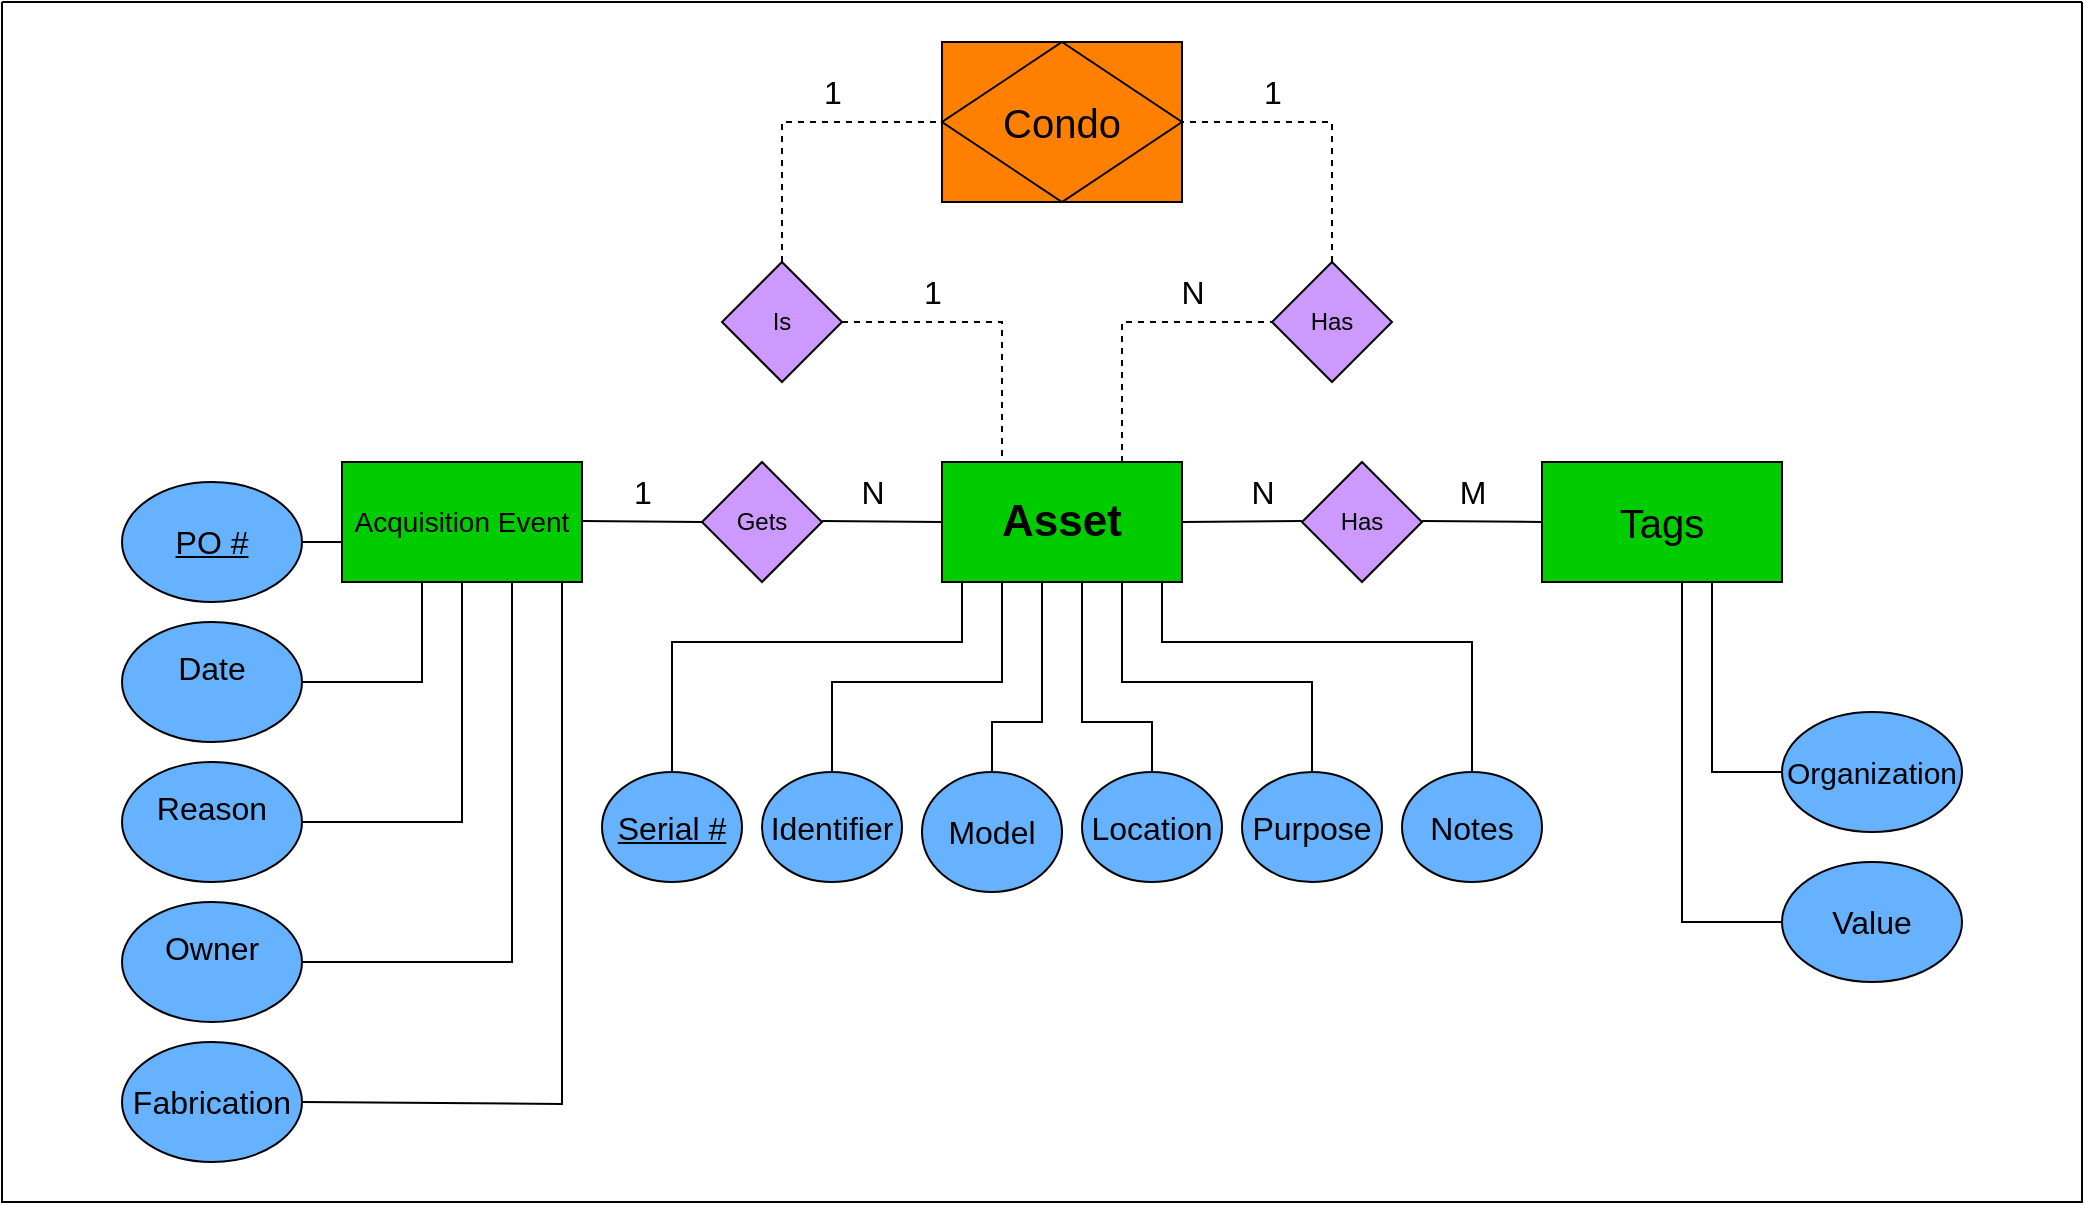 <mxfile version="24.5.2" type="device">
  <diagram name="Page-1" id="74e2e168-ea6b-b213-b513-2b3c1d86103e">
    <mxGraphModel dx="1195" dy="622" grid="1" gridSize="10" guides="1" tooltips="1" connect="1" arrows="1" fold="1" page="0" pageScale="1" pageWidth="1100" pageHeight="850" background="#FFFFFF" math="0" shadow="0">
      <root>
        <mxCell id="0" />
        <mxCell id="1" parent="0" />
        <mxCell id="tXQdEWdfQbnc47CWB7LX-1" value="&lt;b&gt;&lt;font style=&quot;font-size: 22px;&quot;&gt;Asset&lt;/font&gt;&lt;/b&gt;" style="rounded=0;whiteSpace=wrap;html=1;labelBackgroundColor=none;fillColor=#00CC00;" parent="1" vertex="1">
          <mxGeometry x="470" y="270" width="120" height="60" as="geometry" />
        </mxCell>
        <mxCell id="tXQdEWdfQbnc47CWB7LX-4" value="&lt;div&gt;Is&lt;/div&gt;" style="rhombus;whiteSpace=wrap;html=1;rounded=0;labelBackgroundColor=none;fillColor=#CC99FF;" parent="1" vertex="1">
          <mxGeometry x="360" y="170" width="60" height="60" as="geometry" />
        </mxCell>
        <mxCell id="tXQdEWdfQbnc47CWB7LX-5" value="&lt;font style=&quot;font-size: 14px;&quot;&gt;Acquisition Event&lt;b&gt;&lt;br&gt;&lt;/b&gt;&lt;/font&gt;" style="rounded=0;whiteSpace=wrap;html=1;labelBackgroundColor=none;fillColor=#00CC00;" parent="1" vertex="1">
          <mxGeometry x="170" y="270" width="120" height="60" as="geometry" />
        </mxCell>
        <mxCell id="tXQdEWdfQbnc47CWB7LX-6" value="&lt;div&gt;Has&lt;/div&gt;" style="rhombus;whiteSpace=wrap;html=1;rounded=0;labelBackgroundColor=none;fillColor=#CC99FF;" parent="1" vertex="1">
          <mxGeometry x="650" y="270" width="60" height="60" as="geometry" />
        </mxCell>
        <mxCell id="tXQdEWdfQbnc47CWB7LX-7" value="&lt;font style=&quot;font-size: 20px;&quot;&gt;Tags&lt;/font&gt;" style="rounded=0;whiteSpace=wrap;html=1;labelBackgroundColor=none;fillColor=#00CC00;" parent="1" vertex="1">
          <mxGeometry x="770" y="270" width="120" height="60" as="geometry" />
        </mxCell>
        <mxCell id="tXQdEWdfQbnc47CWB7LX-9" value="" style="endArrow=none;html=1;rounded=0;entryX=0;entryY=0.5;entryDx=0;entryDy=0;exitX=1;exitY=0.5;exitDx=0;exitDy=0;labelBackgroundColor=none;fontColor=default;" parent="1" target="tXQdEWdfQbnc47CWB7LX-1" edge="1">
          <mxGeometry width="50" height="50" relative="1" as="geometry">
            <mxPoint x="410" y="299.5" as="sourcePoint" />
            <mxPoint x="480" y="299.5" as="targetPoint" />
          </mxGeometry>
        </mxCell>
        <mxCell id="tXQdEWdfQbnc47CWB7LX-11" value="" style="endArrow=none;html=1;rounded=0;entryX=0;entryY=0.5;entryDx=0;entryDy=0;exitX=1;exitY=0.5;exitDx=0;exitDy=0;labelBackgroundColor=none;fontColor=default;" parent="1" source="tXQdEWdfQbnc47CWB7LX-1" edge="1">
          <mxGeometry width="50" height="50" relative="1" as="geometry">
            <mxPoint x="580" y="299.5" as="sourcePoint" />
            <mxPoint x="650" y="299.5" as="targetPoint" />
          </mxGeometry>
        </mxCell>
        <mxCell id="tXQdEWdfQbnc47CWB7LX-12" value="" style="endArrow=none;html=1;rounded=0;entryX=0;entryY=0.5;entryDx=0;entryDy=0;exitX=1;exitY=0.5;exitDx=0;exitDy=0;labelBackgroundColor=none;fontColor=default;" parent="1" target="tXQdEWdfQbnc47CWB7LX-7" edge="1">
          <mxGeometry width="50" height="50" relative="1" as="geometry">
            <mxPoint x="710" y="299.5" as="sourcePoint" />
            <mxPoint x="780" y="299.5" as="targetPoint" />
          </mxGeometry>
        </mxCell>
        <mxCell id="tXQdEWdfQbnc47CWB7LX-14" value="0066CC" style="rounded=0;whiteSpace=wrap;html=1;labelBackgroundColor=none;fillColor=#FF8000;" parent="1" vertex="1">
          <mxGeometry x="470" y="60" width="120" height="80" as="geometry" />
        </mxCell>
        <mxCell id="tXQdEWdfQbnc47CWB7LX-15" value="&lt;font style=&quot;font-size: 20px;&quot;&gt;Condo&lt;font style=&quot;font-size: 20px;&quot;&gt;&lt;br&gt;&lt;/font&gt;&lt;/font&gt;" style="rhombus;whiteSpace=wrap;html=1;rounded=0;labelBackgroundColor=none;fillColor=#FF8000;" parent="1" vertex="1">
          <mxGeometry x="470" y="60" width="120" height="80" as="geometry" />
        </mxCell>
        <mxCell id="tXQdEWdfQbnc47CWB7LX-26" value="&lt;font style=&quot;font-size: 16px;&quot;&gt;1&lt;/font&gt;" style="text;html=1;align=center;verticalAlign=middle;resizable=0;points=[];autosize=1;strokeColor=none;fillColor=none;rounded=0;labelBackgroundColor=none;" parent="1" vertex="1">
          <mxGeometry x="305" y="270" width="30" height="30" as="geometry" />
        </mxCell>
        <mxCell id="tXQdEWdfQbnc47CWB7LX-28" value="" style="endArrow=none;html=1;rounded=0;entryX=0;entryY=0.5;entryDx=0;entryDy=0;exitX=1;exitY=0.5;exitDx=0;exitDy=0;labelBackgroundColor=none;fontColor=default;" parent="1" edge="1">
          <mxGeometry width="50" height="50" relative="1" as="geometry">
            <mxPoint x="290" y="299.5" as="sourcePoint" />
            <mxPoint x="350" y="300" as="targetPoint" />
          </mxGeometry>
        </mxCell>
        <mxCell id="tXQdEWdfQbnc47CWB7LX-29" value="&lt;font style=&quot;font-size: 16px;&quot;&gt;N&lt;/font&gt;" style="text;html=1;align=center;verticalAlign=middle;resizable=0;points=[];autosize=1;strokeColor=none;fillColor=none;rounded=0;labelBackgroundColor=none;" parent="1" vertex="1">
          <mxGeometry x="415" y="270" width="40" height="30" as="geometry" />
        </mxCell>
        <mxCell id="tXQdEWdfQbnc47CWB7LX-35" value="&lt;font style=&quot;font-size: 16px;&quot;&gt;M&lt;/font&gt;" style="text;html=1;align=center;verticalAlign=middle;resizable=0;points=[];autosize=1;strokeColor=none;fillColor=none;rounded=0;labelBackgroundColor=none;" parent="1" vertex="1">
          <mxGeometry x="715" y="270" width="40" height="30" as="geometry" />
        </mxCell>
        <mxCell id="tXQdEWdfQbnc47CWB7LX-36" value="&lt;div&gt;Gets&lt;/div&gt;" style="rhombus;whiteSpace=wrap;html=1;rounded=0;labelBackgroundColor=none;fillColor=#CC99FF;" parent="1" vertex="1">
          <mxGeometry x="350" y="270" width="60" height="60" as="geometry" />
        </mxCell>
        <mxCell id="tXQdEWdfQbnc47CWB7LX-37" value="&lt;div&gt;Has&lt;br&gt;&lt;/div&gt;" style="rhombus;whiteSpace=wrap;html=1;rounded=0;labelBackgroundColor=none;fillColor=#CC99FF;" parent="1" vertex="1">
          <mxGeometry x="635" y="170" width="60" height="60" as="geometry" />
        </mxCell>
        <mxCell id="tXQdEWdfQbnc47CWB7LX-41" value="" style="endArrow=none;dashed=1;html=1;rounded=0;exitX=0.5;exitY=0;exitDx=0;exitDy=0;entryX=0;entryY=0.5;entryDx=0;entryDy=0;labelBackgroundColor=none;fontColor=default;" parent="1" source="tXQdEWdfQbnc47CWB7LX-4" target="tXQdEWdfQbnc47CWB7LX-14" edge="1">
          <mxGeometry width="50" height="50" relative="1" as="geometry">
            <mxPoint x="405" y="150" as="sourcePoint" />
            <mxPoint x="455" y="100" as="targetPoint" />
            <Array as="points">
              <mxPoint x="390" y="100" />
            </Array>
          </mxGeometry>
        </mxCell>
        <mxCell id="tXQdEWdfQbnc47CWB7LX-43" value="" style="endArrow=none;dashed=1;html=1;rounded=0;entryX=1;entryY=0.5;entryDx=0;entryDy=0;exitX=0.5;exitY=0;exitDx=0;exitDy=0;labelBackgroundColor=none;fontColor=default;" parent="1" source="tXQdEWdfQbnc47CWB7LX-37" target="tXQdEWdfQbnc47CWB7LX-14" edge="1">
          <mxGeometry width="50" height="50" relative="1" as="geometry">
            <mxPoint x="645" y="150" as="sourcePoint" />
            <mxPoint x="695" y="100" as="targetPoint" />
            <Array as="points">
              <mxPoint x="665" y="100" />
            </Array>
          </mxGeometry>
        </mxCell>
        <mxCell id="tXQdEWdfQbnc47CWB7LX-44" value="" style="endArrow=none;dashed=1;html=1;rounded=0;entryX=0.25;entryY=0;entryDx=0;entryDy=0;labelBackgroundColor=none;fontColor=default;" parent="1" target="tXQdEWdfQbnc47CWB7LX-1" edge="1">
          <mxGeometry width="50" height="50" relative="1" as="geometry">
            <mxPoint x="420" y="200" as="sourcePoint" />
            <mxPoint x="470" y="150" as="targetPoint" />
            <Array as="points">
              <mxPoint x="500" y="200" />
            </Array>
          </mxGeometry>
        </mxCell>
        <mxCell id="tXQdEWdfQbnc47CWB7LX-45" value="" style="endArrow=none;dashed=1;html=1;rounded=0;exitX=0.75;exitY=0;exitDx=0;exitDy=0;labelBackgroundColor=none;fontColor=default;" parent="1" source="tXQdEWdfQbnc47CWB7LX-1" edge="1">
          <mxGeometry width="50" height="50" relative="1" as="geometry">
            <mxPoint x="585" y="250" as="sourcePoint" />
            <mxPoint x="635" y="200" as="targetPoint" />
            <Array as="points">
              <mxPoint x="560" y="200" />
            </Array>
          </mxGeometry>
        </mxCell>
        <mxCell id="tXQdEWdfQbnc47CWB7LX-46" value="&lt;font style=&quot;font-size: 16px;&quot;&gt;1&lt;/font&gt;" style="text;html=1;align=center;verticalAlign=middle;resizable=0;points=[];autosize=1;strokeColor=none;fillColor=none;rounded=0;labelBackgroundColor=none;" parent="1" vertex="1">
          <mxGeometry x="400" y="70" width="30" height="30" as="geometry" />
        </mxCell>
        <mxCell id="tXQdEWdfQbnc47CWB7LX-47" value="&lt;font style=&quot;font-size: 16px;&quot;&gt;1&lt;/font&gt;" style="text;html=1;align=center;verticalAlign=middle;resizable=0;points=[];autosize=1;strokeColor=none;fillColor=none;rounded=0;labelBackgroundColor=none;" parent="1" vertex="1">
          <mxGeometry x="450" y="170" width="30" height="30" as="geometry" />
        </mxCell>
        <mxCell id="tXQdEWdfQbnc47CWB7LX-51" value="&lt;font style=&quot;font-size: 16px;&quot;&gt;1&lt;/font&gt;" style="text;html=1;align=center;verticalAlign=middle;resizable=0;points=[];autosize=1;strokeColor=none;fillColor=none;rounded=0;labelBackgroundColor=none;" parent="1" vertex="1">
          <mxGeometry x="620" y="70" width="30" height="30" as="geometry" />
        </mxCell>
        <mxCell id="tXQdEWdfQbnc47CWB7LX-55" value="&lt;font style=&quot;font-size: 16px;&quot;&gt;N&lt;/font&gt;" style="text;html=1;align=center;verticalAlign=middle;resizable=0;points=[];autosize=1;strokeColor=none;fillColor=none;rounded=0;labelBackgroundColor=none;" parent="1" vertex="1">
          <mxGeometry x="575" y="170" width="40" height="30" as="geometry" />
        </mxCell>
        <mxCell id="tXQdEWdfQbnc47CWB7LX-59" value="&lt;font style=&quot;font-size: 15px;&quot;&gt;Organization&lt;/font&gt;" style="ellipse;whiteSpace=wrap;html=1;rounded=0;labelBackgroundColor=none;fillColor=#66B2FF;" parent="1" vertex="1">
          <mxGeometry x="890" y="395" width="90" height="60" as="geometry" />
        </mxCell>
        <mxCell id="tXQdEWdfQbnc47CWB7LX-60" value="&lt;font style=&quot;font-size: 16px;&quot;&gt;Value&lt;/font&gt;" style="ellipse;whiteSpace=wrap;html=1;rounded=0;labelBackgroundColor=none;fillColor=#66B2FF;" parent="1" vertex="1">
          <mxGeometry x="890" y="470" width="90" height="60" as="geometry" />
        </mxCell>
        <mxCell id="tXQdEWdfQbnc47CWB7LX-77" value="" style="endArrow=none;html=1;rounded=0;exitX=1;exitY=0.5;exitDx=0;exitDy=0;labelBackgroundColor=none;fontColor=default;" parent="1" source="tXQdEWdfQbnc47CWB7LX-57" edge="1">
          <mxGeometry width="50" height="50" relative="1" as="geometry">
            <mxPoint x="160" y="380" as="sourcePoint" />
            <mxPoint x="210" y="330" as="targetPoint" />
            <Array as="points">
              <mxPoint x="210" y="380" />
            </Array>
          </mxGeometry>
        </mxCell>
        <mxCell id="tXQdEWdfQbnc47CWB7LX-78" value="" style="endArrow=none;html=1;rounded=0;exitX=1;exitY=0.5;exitDx=0;exitDy=0;labelBackgroundColor=none;fontColor=default;" parent="1" source="tXQdEWdfQbnc47CWB7LX-58" edge="1">
          <mxGeometry width="50" height="50" relative="1" as="geometry">
            <mxPoint x="180" y="380" as="sourcePoint" />
            <mxPoint x="230" y="330" as="targetPoint" />
            <Array as="points">
              <mxPoint x="230" y="450" />
            </Array>
          </mxGeometry>
        </mxCell>
        <mxCell id="tXQdEWdfQbnc47CWB7LX-79" value="" style="endArrow=none;html=1;rounded=0;exitX=1;exitY=0.5;exitDx=0;exitDy=0;labelBackgroundColor=none;fontColor=default;" parent="1" source="tXQdEWdfQbnc47CWB7LX-56" edge="1">
          <mxGeometry width="50" height="50" relative="1" as="geometry">
            <mxPoint x="205" y="380" as="sourcePoint" />
            <mxPoint x="255" y="330" as="targetPoint" />
            <Array as="points">
              <mxPoint x="255" y="520" />
            </Array>
          </mxGeometry>
        </mxCell>
        <mxCell id="tXQdEWdfQbnc47CWB7LX-80" value="" style="endArrow=none;html=1;rounded=0;exitX=0;exitY=0.5;exitDx=0;exitDy=0;labelBackgroundColor=none;fontColor=default;" parent="1" source="tXQdEWdfQbnc47CWB7LX-59" edge="1">
          <mxGeometry width="50" height="50" relative="1" as="geometry">
            <mxPoint x="805" y="380" as="sourcePoint" />
            <mxPoint x="855" y="330" as="targetPoint" />
            <Array as="points">
              <mxPoint x="855" y="425" />
            </Array>
          </mxGeometry>
        </mxCell>
        <mxCell id="tXQdEWdfQbnc47CWB7LX-81" value="" style="endArrow=none;html=1;rounded=0;exitX=0;exitY=0.5;exitDx=0;exitDy=0;labelBackgroundColor=none;fontColor=default;" parent="1" source="tXQdEWdfQbnc47CWB7LX-60" edge="1">
          <mxGeometry width="50" height="50" relative="1" as="geometry">
            <mxPoint x="790" y="380" as="sourcePoint" />
            <mxPoint x="840" y="330" as="targetPoint" />
            <Array as="points">
              <mxPoint x="840" y="500" />
            </Array>
          </mxGeometry>
        </mxCell>
        <mxCell id="tXQdEWdfQbnc47CWB7LX-115" value="" style="swimlane;startSize=0;rounded=0;labelBackgroundColor=none;" parent="1" vertex="1">
          <mxGeometry y="40" width="1040" height="600" as="geometry" />
        </mxCell>
        <mxCell id="jQuc2lfNtw6ME2mYDLK6-1" value="&lt;font style=&quot;font-size: 16px;&quot;&gt;N&lt;/font&gt;" style="text;html=1;align=center;verticalAlign=middle;resizable=0;points=[];autosize=1;strokeColor=none;fillColor=none;rounded=0;labelBackgroundColor=none;" parent="tXQdEWdfQbnc47CWB7LX-115" vertex="1">
          <mxGeometry x="610" y="230" width="40" height="30" as="geometry" />
        </mxCell>
        <mxCell id="tXQdEWdfQbnc47CWB7LX-57" value="&#xa;&lt;font style=&quot;font-size: 16px;&quot;&gt;Date&lt;/font&gt;&#xa;&#xa;" style="ellipse;whiteSpace=wrap;html=1;rounded=0;labelBackgroundColor=none;fillColor=#66B2FF;" parent="tXQdEWdfQbnc47CWB7LX-115" vertex="1">
          <mxGeometry x="60" y="310" width="90" height="60" as="geometry" />
        </mxCell>
        <mxCell id="tXQdEWdfQbnc47CWB7LX-58" value="&#xa;&lt;font style=&quot;font-size: 16px;&quot;&gt;Reason&lt;/font&gt;&#xa;&#xa;" style="ellipse;whiteSpace=wrap;html=1;rounded=0;labelBackgroundColor=none;fillColor=#66B2FF;" parent="tXQdEWdfQbnc47CWB7LX-115" vertex="1">
          <mxGeometry x="60" y="380" width="90" height="60" as="geometry" />
        </mxCell>
        <mxCell id="tXQdEWdfQbnc47CWB7LX-56" value="&#xa;&lt;font style=&quot;font-size: 16px;&quot;&gt;Owner&lt;/font&gt;&#xa;&#xa;" style="ellipse;whiteSpace=wrap;html=1;rounded=0;labelBackgroundColor=none;fillColor=#66B2FF;" parent="tXQdEWdfQbnc47CWB7LX-115" vertex="1">
          <mxGeometry x="60" y="450" width="90" height="60" as="geometry" />
        </mxCell>
        <mxCell id="PmIRj_t8G00yRO6Npbwz-1" value="&lt;font style=&quot;font-size: 16px;&quot;&gt;Fabrication&lt;/font&gt;" style="ellipse;whiteSpace=wrap;html=1;rounded=0;labelBackgroundColor=none;fillColor=#66B2FF;" vertex="1" parent="tXQdEWdfQbnc47CWB7LX-115">
          <mxGeometry x="60" y="520" width="90" height="60" as="geometry" />
        </mxCell>
        <mxCell id="PmIRj_t8G00yRO6Npbwz-2" value="&lt;u&gt;&lt;font style=&quot;font-size: 16px;&quot;&gt;PO #&lt;/font&gt;&lt;/u&gt;" style="ellipse;whiteSpace=wrap;html=1;rounded=0;labelBackgroundColor=none;fillColor=#66B2FF;" vertex="1" parent="tXQdEWdfQbnc47CWB7LX-115">
          <mxGeometry x="60" y="240" width="90" height="60" as="geometry" />
        </mxCell>
        <mxCell id="PmIRj_t8G00yRO6Npbwz-12" value="" style="endArrow=none;html=1;rounded=0;exitX=1;exitY=0.5;exitDx=0;exitDy=0;" edge="1" parent="tXQdEWdfQbnc47CWB7LX-115" source="PmIRj_t8G00yRO6Npbwz-1">
          <mxGeometry width="50" height="50" relative="1" as="geometry">
            <mxPoint x="230" y="340" as="sourcePoint" />
            <mxPoint x="280" y="290" as="targetPoint" />
            <Array as="points">
              <mxPoint x="280" y="551" />
            </Array>
          </mxGeometry>
        </mxCell>
        <mxCell id="tXQdEWdfQbnc47CWB7LX-87" value="&lt;font style=&quot;font-size: 16px;&quot;&gt;&lt;u&gt;Serial #&lt;br&gt;&lt;/u&gt;&lt;/font&gt;" style="ellipse;whiteSpace=wrap;html=1;rounded=0;labelBackgroundColor=none;fillColor=#66B2FF;" parent="tXQdEWdfQbnc47CWB7LX-115" vertex="1">
          <mxGeometry x="300" y="385" width="70" height="55" as="geometry" />
        </mxCell>
        <mxCell id="PmIRj_t8G00yRO6Npbwz-27" value="" style="endArrow=none;html=1;rounded=0;entryX=1;entryY=0.5;entryDx=0;entryDy=0;" edge="1" parent="tXQdEWdfQbnc47CWB7LX-115" target="PmIRj_t8G00yRO6Npbwz-2">
          <mxGeometry width="50" height="50" relative="1" as="geometry">
            <mxPoint x="170" y="270" as="sourcePoint" />
            <mxPoint x="220" y="220" as="targetPoint" />
          </mxGeometry>
        </mxCell>
        <mxCell id="PmIRj_t8G00yRO6Npbwz-29" value="&lt;font style=&quot;font-size: 16px;&quot;&gt;Identifier&lt;u&gt;&lt;br&gt;&lt;/u&gt;&lt;/font&gt;" style="ellipse;whiteSpace=wrap;html=1;rounded=0;labelBackgroundColor=none;fillColor=#66B2FF;" vertex="1" parent="tXQdEWdfQbnc47CWB7LX-115">
          <mxGeometry x="380" y="385" width="70" height="55" as="geometry" />
        </mxCell>
        <mxCell id="PmIRj_t8G00yRO6Npbwz-30" value="&lt;span style=&quot;font-size: 16px;&quot;&gt;Model&lt;/span&gt;&lt;u style=&quot;font-size: 16px;&quot;&gt;&lt;br&gt;&lt;/u&gt;" style="ellipse;whiteSpace=wrap;html=1;rounded=0;labelBackgroundColor=none;fillColor=#66B2FF;" vertex="1" parent="tXQdEWdfQbnc47CWB7LX-115">
          <mxGeometry x="460" y="385" width="70" height="60" as="geometry" />
        </mxCell>
        <mxCell id="PmIRj_t8G00yRO6Npbwz-55" value="&lt;div style=&quot;font-size: 16px;&quot;&gt;Location&lt;/div&gt;" style="ellipse;whiteSpace=wrap;html=1;rounded=0;labelBackgroundColor=none;fillColor=#66B2FF;" vertex="1" parent="tXQdEWdfQbnc47CWB7LX-115">
          <mxGeometry x="540" y="385" width="70" height="55" as="geometry" />
        </mxCell>
        <mxCell id="PmIRj_t8G00yRO6Npbwz-56" value="&lt;div style=&quot;font-size: 16px;&quot;&gt;Purpose&lt;/div&gt;" style="ellipse;whiteSpace=wrap;html=1;rounded=0;labelBackgroundColor=none;fillColor=#66B2FF;" vertex="1" parent="tXQdEWdfQbnc47CWB7LX-115">
          <mxGeometry x="620" y="385" width="70" height="55" as="geometry" />
        </mxCell>
        <mxCell id="PmIRj_t8G00yRO6Npbwz-57" value="&lt;div style=&quot;font-size: 13px;&quot;&gt;&lt;font style=&quot;font-size: 16px;&quot;&gt;Notes&lt;/font&gt;&lt;/div&gt;" style="ellipse;whiteSpace=wrap;html=1;rounded=0;labelBackgroundColor=none;fillColor=#66B2FF;" vertex="1" parent="tXQdEWdfQbnc47CWB7LX-115">
          <mxGeometry x="700" y="385" width="70" height="55" as="geometry" />
        </mxCell>
        <mxCell id="PmIRj_t8G00yRO6Npbwz-65" value="" style="endArrow=none;html=1;rounded=0;exitX=0.5;exitY=0;exitDx=0;exitDy=0;" edge="1" parent="tXQdEWdfQbnc47CWB7LX-115" source="tXQdEWdfQbnc47CWB7LX-87">
          <mxGeometry width="50" height="50" relative="1" as="geometry">
            <mxPoint x="430" y="340" as="sourcePoint" />
            <mxPoint x="480" y="290" as="targetPoint" />
            <Array as="points">
              <mxPoint x="335" y="320" />
              <mxPoint x="480" y="320" />
            </Array>
          </mxGeometry>
        </mxCell>
        <mxCell id="PmIRj_t8G00yRO6Npbwz-66" value="" style="endArrow=none;html=1;rounded=0;exitX=0.5;exitY=0;exitDx=0;exitDy=0;" edge="1" parent="tXQdEWdfQbnc47CWB7LX-115" source="PmIRj_t8G00yRO6Npbwz-29">
          <mxGeometry width="50" height="50" relative="1" as="geometry">
            <mxPoint x="490" y="320" as="sourcePoint" />
            <mxPoint x="500" y="290" as="targetPoint" />
            <Array as="points">
              <mxPoint x="415" y="340" />
              <mxPoint x="500" y="340" />
            </Array>
          </mxGeometry>
        </mxCell>
        <mxCell id="PmIRj_t8G00yRO6Npbwz-68" value="" style="endArrow=none;html=1;rounded=0;exitX=0.5;exitY=0;exitDx=0;exitDy=0;" edge="1" parent="tXQdEWdfQbnc47CWB7LX-115" source="PmIRj_t8G00yRO6Npbwz-55">
          <mxGeometry width="50" height="50" relative="1" as="geometry">
            <mxPoint x="490" y="340" as="sourcePoint" />
            <mxPoint x="540" y="290" as="targetPoint" />
            <Array as="points">
              <mxPoint x="575" y="360" />
              <mxPoint x="540" y="360" />
            </Array>
          </mxGeometry>
        </mxCell>
        <mxCell id="PmIRj_t8G00yRO6Npbwz-69" value="" style="endArrow=none;html=1;rounded=0;exitX=0.5;exitY=0;exitDx=0;exitDy=0;" edge="1" parent="tXQdEWdfQbnc47CWB7LX-115" source="PmIRj_t8G00yRO6Npbwz-56">
          <mxGeometry width="50" height="50" relative="1" as="geometry">
            <mxPoint x="510" y="340" as="sourcePoint" />
            <mxPoint x="560" y="290" as="targetPoint" />
            <Array as="points">
              <mxPoint x="655" y="340" />
              <mxPoint x="560" y="340" />
            </Array>
          </mxGeometry>
        </mxCell>
        <mxCell id="PmIRj_t8G00yRO6Npbwz-70" value="" style="endArrow=none;html=1;rounded=0;exitX=0.5;exitY=0;exitDx=0;exitDy=0;" edge="1" parent="tXQdEWdfQbnc47CWB7LX-115" source="PmIRj_t8G00yRO6Npbwz-57">
          <mxGeometry width="50" height="50" relative="1" as="geometry">
            <mxPoint x="530" y="340" as="sourcePoint" />
            <mxPoint x="580" y="290" as="targetPoint" />
            <Array as="points">
              <mxPoint x="735" y="320" />
              <mxPoint x="580" y="320" />
            </Array>
          </mxGeometry>
        </mxCell>
        <mxCell id="PmIRj_t8G00yRO6Npbwz-67" value="" style="endArrow=none;html=1;rounded=0;exitX=0.5;exitY=0;exitDx=0;exitDy=0;" edge="1" parent="1" source="PmIRj_t8G00yRO6Npbwz-30">
          <mxGeometry width="50" height="50" relative="1" as="geometry">
            <mxPoint x="470" y="380" as="sourcePoint" />
            <mxPoint x="520" y="330" as="targetPoint" />
            <Array as="points">
              <mxPoint x="495" y="400" />
              <mxPoint x="520" y="400" />
            </Array>
          </mxGeometry>
        </mxCell>
      </root>
    </mxGraphModel>
  </diagram>
</mxfile>
